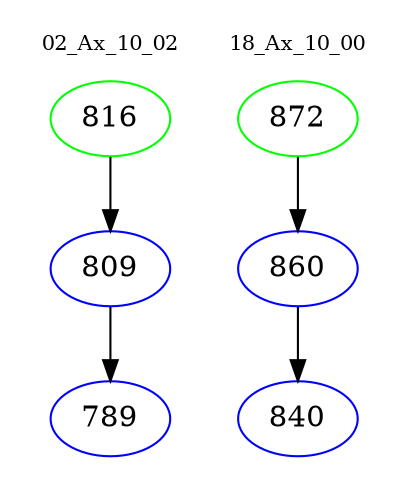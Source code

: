 digraph{
subgraph cluster_0 {
color = white
label = "02_Ax_10_02";
fontsize=10;
T0_816 [label="816", color="green"]
T0_816 -> T0_809 [color="black"]
T0_809 [label="809", color="blue"]
T0_809 -> T0_789 [color="black"]
T0_789 [label="789", color="blue"]
}
subgraph cluster_1 {
color = white
label = "18_Ax_10_00";
fontsize=10;
T1_872 [label="872", color="green"]
T1_872 -> T1_860 [color="black"]
T1_860 [label="860", color="blue"]
T1_860 -> T1_840 [color="black"]
T1_840 [label="840", color="blue"]
}
}
